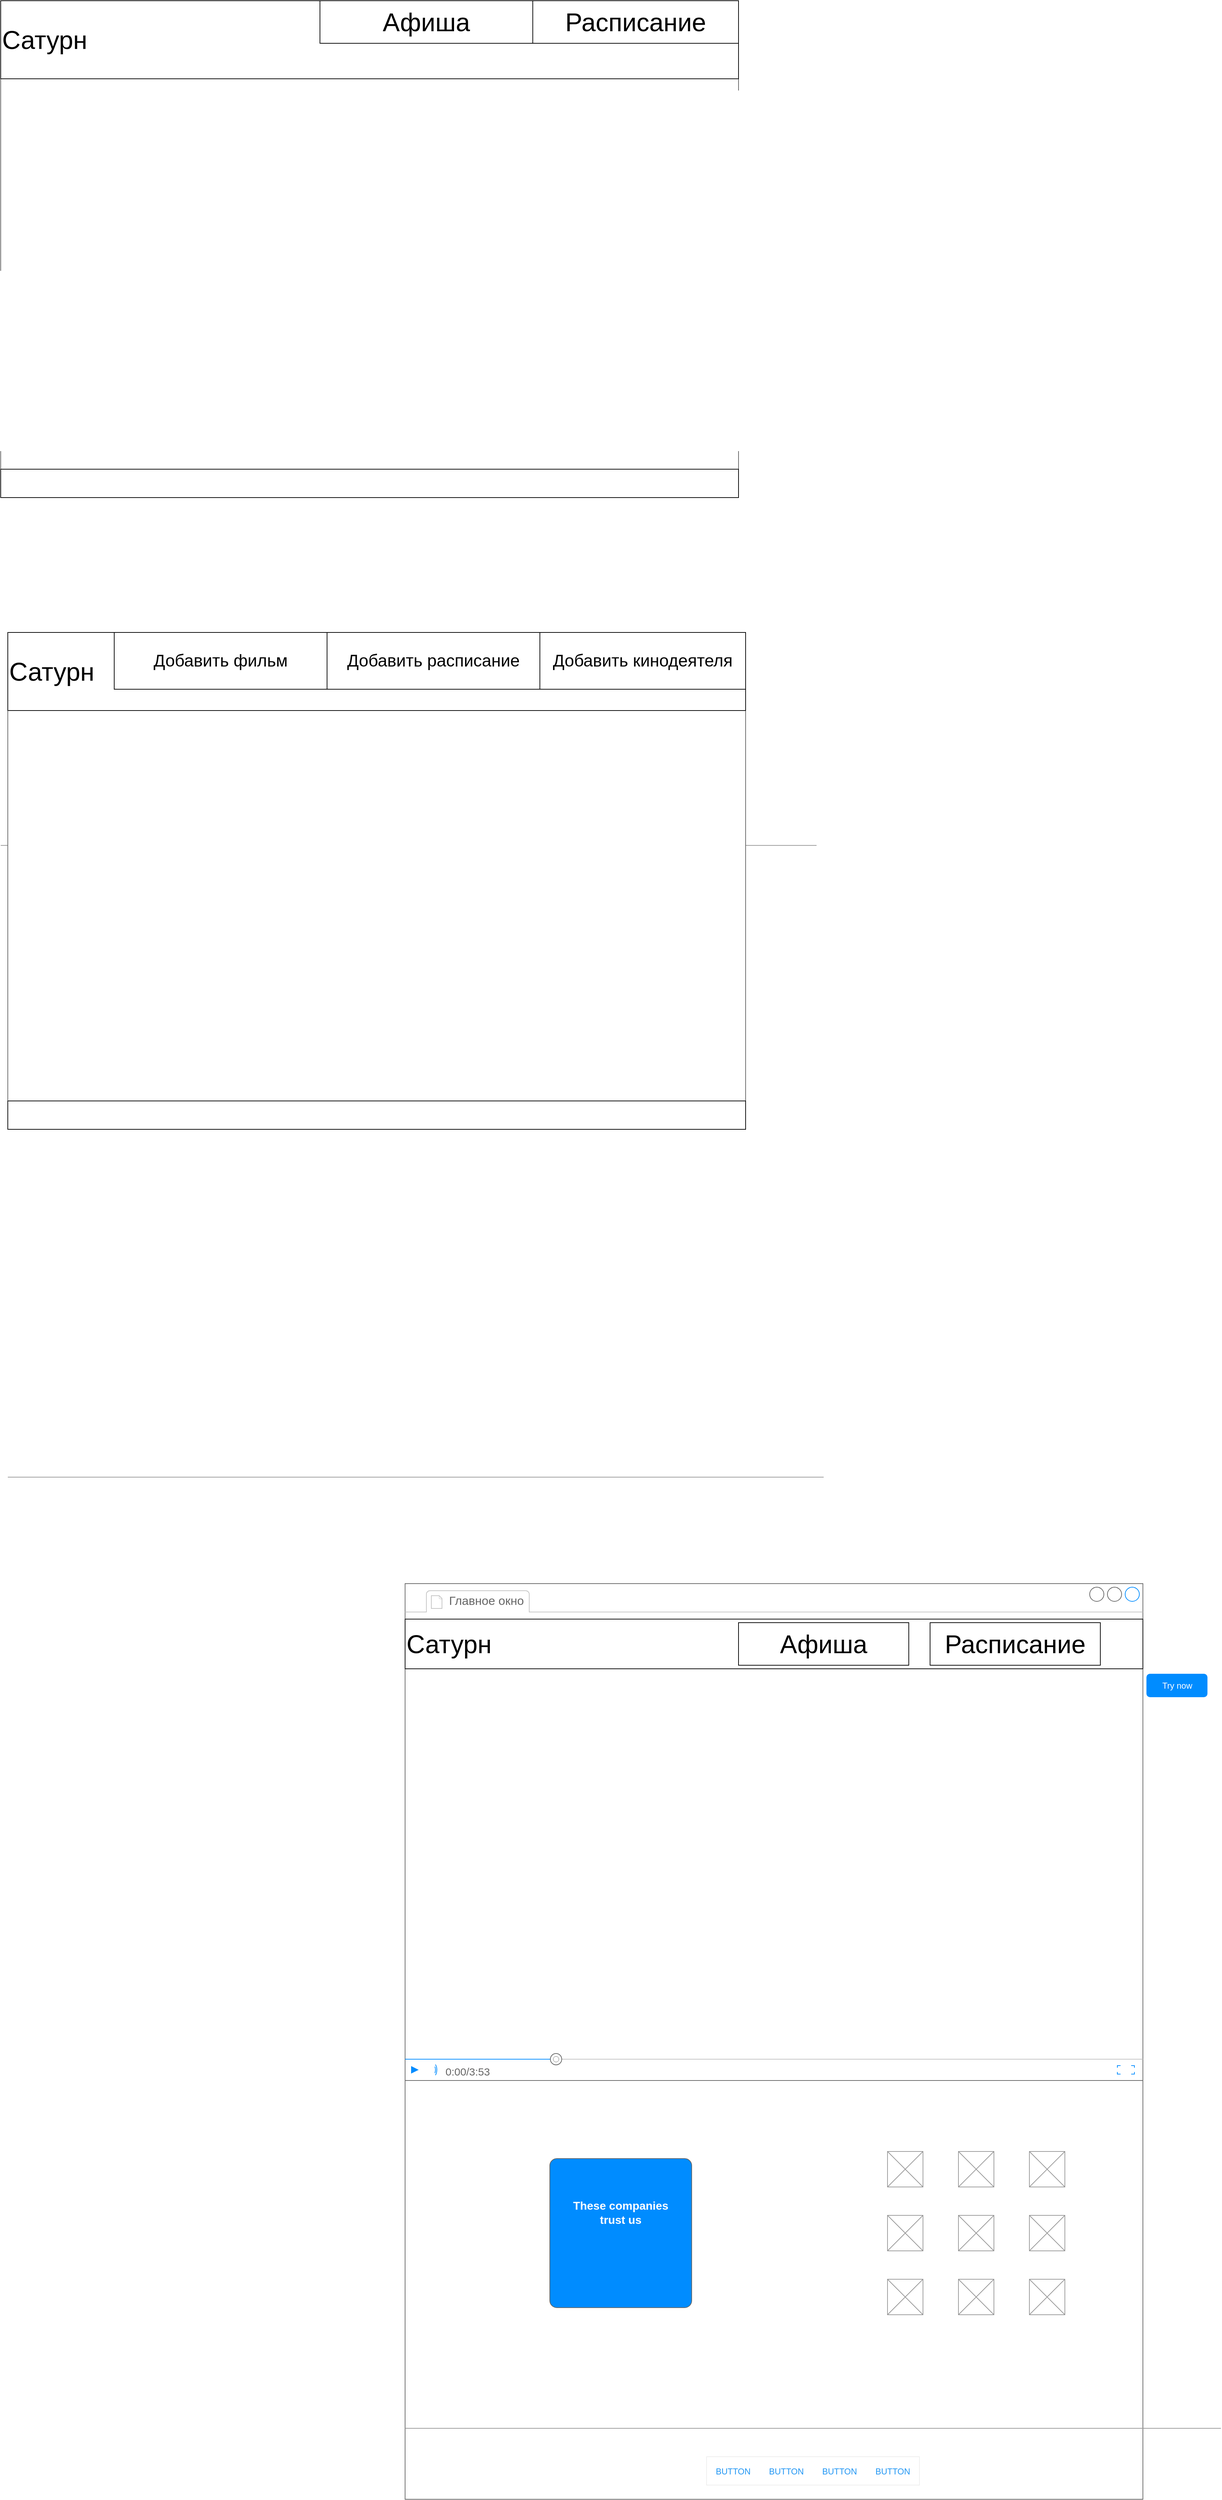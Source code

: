 <mxfile version="27.0.4">
  <diagram id="piDafpqhtRUU5qUU-vj8" name="Page-1">
    <mxGraphModel dx="1498" dy="955" grid="1" gridSize="10" guides="1" tooltips="1" connect="1" arrows="1" fold="1" page="1" pageScale="1" pageWidth="827" pageHeight="1169" math="0" shadow="0">
      <root>
        <mxCell id="0" />
        <mxCell id="1" parent="0" />
        <mxCell id="8962rQQDY3VNNf6We3Pp-1" value="" style="strokeWidth=1;shadow=0;dashed=0;align=center;html=1;shape=mxgraph.mockup.containers.browserWindow;rSize=0;strokeColor2=#008cff;strokeColor3=#c4c4c4;mainText=,;recursiveResize=0;strokeColor=none;fontColor=#FFFFFF;gradientColor=none;fillColor=light-dark(#FFFFFF,#FFFFFF);" parent="1" vertex="1">
          <mxGeometry x="150" y="240" width="1040" height="660" as="geometry" />
        </mxCell>
        <mxCell id="8962rQQDY3VNNf6We3Pp-2" value="Главное окно" style="strokeWidth=1;shadow=0;dashed=0;align=center;html=1;shape=mxgraph.mockup.containers.anchor;fontSize=17;fontColor=#666666;align=left;" parent="8962rQQDY3VNNf6We3Pp-1" vertex="1">
          <mxGeometry x="60" y="12" width="110" height="26" as="geometry" />
        </mxCell>
        <mxCell id="8962rQQDY3VNNf6We3Pp-4" value="" style="verticalLabelPosition=bottom;shadow=0;dashed=0;align=center;html=1;verticalAlign=top;strokeWidth=1;shape=mxgraph.mockup.containers.videoPlayer;strokeColor=#666666;strokeColor2=#008cff;strokeColor3=#c4c4c4;textColor=#666666;fillColor2=#008cff;barHeight=30;barPos=20;gradientColor=none;fillColor=light-dark(#FFFFFF,#FFFFFF);" parent="8962rQQDY3VNNf6We3Pp-1" vertex="1">
          <mxGeometry y="110" width="1040" height="590" as="geometry" />
        </mxCell>
        <mxCell id="8962rQQDY3VNNf6We3Pp-35" value="" style="verticalLabelPosition=bottom;shadow=0;dashed=0;align=center;html=1;verticalAlign=top;strokeWidth=1;shape=mxgraph.mockup.markup.line;strokeColor=#999999;fillColor=#008CFF;fontSize=13;fontColor=#0066CC;" parent="8962rQQDY3VNNf6We3Pp-1" vertex="1">
          <mxGeometry y="1180" width="1150" height="20" as="geometry" />
        </mxCell>
        <mxCell id="_jG7jabcSw_Z0dBJuUUV-1" value="&lt;font style=&quot;font-size: 36px; color: light-dark(rgb(0, 0, 0), rgb(0, 0, 0));&quot;&gt;Сатурн&lt;/font&gt;" style="rounded=0;whiteSpace=wrap;html=1;align=left;fillColor=light-dark(#FFFFFF,#FFFFFF);" vertex="1" parent="8962rQQDY3VNNf6We3Pp-1">
          <mxGeometry width="1040" height="110" as="geometry" />
        </mxCell>
        <mxCell id="_jG7jabcSw_Z0dBJuUUV-3" value="&lt;font style=&quot;font-size: 36px;&quot;&gt;Афиша&lt;/font&gt;" style="rounded=0;whiteSpace=wrap;html=1;fillColor=light-dark(#FFFFFF,#4D4D4D);fillStyle=auto;" vertex="1" parent="8962rQQDY3VNNf6We3Pp-1">
          <mxGeometry x="450" width="300" height="60" as="geometry" />
        </mxCell>
        <mxCell id="_jG7jabcSw_Z0dBJuUUV-41" value="&lt;span style=&quot;font-size: 36px;&quot;&gt;Расписание&lt;/span&gt;" style="rounded=0;whiteSpace=wrap;html=1;fillColor=light-dark(#FFFFFF,#4D4D4D);fillStyle=auto;" vertex="1" parent="8962rQQDY3VNNf6We3Pp-1">
          <mxGeometry x="750" width="290" height="60" as="geometry" />
        </mxCell>
        <mxCell id="_jG7jabcSw_Z0dBJuUUV-71" value="" style="rounded=0;whiteSpace=wrap;html=1;strokeColor=light-dark(#000000,#FFFFFF);fillColor=light-dark(#FFFFFF,#FFFFFF);" vertex="1" parent="8962rQQDY3VNNf6We3Pp-1">
          <mxGeometry y="660" width="1040" height="40" as="geometry" />
        </mxCell>
        <mxCell id="_jG7jabcSw_Z0dBJuUUV-43" value="" style="strokeWidth=1;shadow=0;dashed=0;align=center;html=1;shape=mxgraph.mockup.containers.browserWindow;rSize=0;strokeColor2=#008cff;strokeColor3=#c4c4c4;mainText=,;recursiveResize=0;strokeColor=none;fontColor=#FFFFFF;gradientColor=none;fillColor=default;" vertex="1" parent="1">
          <mxGeometry x="720" y="2470" width="1040" height="1290" as="geometry" />
        </mxCell>
        <mxCell id="_jG7jabcSw_Z0dBJuUUV-44" value="Главное окно" style="strokeWidth=1;shadow=0;dashed=0;align=center;html=1;shape=mxgraph.mockup.containers.anchor;fontSize=17;fontColor=#666666;align=left;" vertex="1" parent="_jG7jabcSw_Z0dBJuUUV-43">
          <mxGeometry x="60" y="12" width="110" height="26" as="geometry" />
        </mxCell>
        <mxCell id="_jG7jabcSw_Z0dBJuUUV-45" value="" style="verticalLabelPosition=bottom;shadow=0;dashed=0;align=center;html=1;verticalAlign=top;strokeWidth=1;shape=mxgraph.mockup.containers.videoPlayer;strokeColor=#666666;strokeColor2=#008cff;strokeColor3=#c4c4c4;textColor=#666666;fillColor2=#008cff;barHeight=30;barPos=20;gradientColor=none;fillColor=light-dark(#FFFFFF,#FFFFFF);" vertex="1" parent="_jG7jabcSw_Z0dBJuUUV-43">
          <mxGeometry y="110" width="1040" height="590" as="geometry" />
        </mxCell>
        <mxCell id="_jG7jabcSw_Z0dBJuUUV-46" value="Try now" style="rounded=1;align=center;strokeColor=none;html=1;fontColor=#ffffff;fontSize=12;fillColor=#008CFF;" vertex="1" parent="_jG7jabcSw_Z0dBJuUUV-43">
          <mxGeometry x="1045" y="127" width="86" height="33" as="geometry" />
        </mxCell>
        <mxCell id="_jG7jabcSw_Z0dBJuUUV-47" value="" style="verticalLabelPosition=bottom;shadow=0;dashed=0;align=center;html=1;verticalAlign=top;strokeWidth=1;shape=mxgraph.mockup.graphics.simpleIcon;strokeColor=#999999;fontSize=13;fontColor=#0066CC;" vertex="1" parent="_jG7jabcSw_Z0dBJuUUV-43">
          <mxGeometry x="680" y="800" width="50" height="50" as="geometry" />
        </mxCell>
        <mxCell id="_jG7jabcSw_Z0dBJuUUV-48" value="" style="verticalLabelPosition=bottom;shadow=0;dashed=0;align=center;html=1;verticalAlign=top;strokeWidth=1;shape=mxgraph.mockup.graphics.simpleIcon;strokeColor=#999999;fontSize=13;fontColor=#0066CC;" vertex="1" parent="_jG7jabcSw_Z0dBJuUUV-43">
          <mxGeometry x="780" y="800" width="50" height="50" as="geometry" />
        </mxCell>
        <mxCell id="_jG7jabcSw_Z0dBJuUUV-49" value="" style="verticalLabelPosition=bottom;shadow=0;dashed=0;align=center;html=1;verticalAlign=top;strokeWidth=1;shape=mxgraph.mockup.graphics.simpleIcon;strokeColor=#999999;fontSize=13;fontColor=#0066CC;" vertex="1" parent="_jG7jabcSw_Z0dBJuUUV-43">
          <mxGeometry x="880" y="800" width="50" height="50" as="geometry" />
        </mxCell>
        <mxCell id="_jG7jabcSw_Z0dBJuUUV-50" value="" style="verticalLabelPosition=bottom;shadow=0;dashed=0;align=center;html=1;verticalAlign=top;strokeWidth=1;shape=mxgraph.mockup.graphics.simpleIcon;strokeColor=#999999;fontSize=13;fontColor=#0066CC;" vertex="1" parent="_jG7jabcSw_Z0dBJuUUV-43">
          <mxGeometry x="680" y="890" width="50" height="50" as="geometry" />
        </mxCell>
        <mxCell id="_jG7jabcSw_Z0dBJuUUV-51" value="" style="verticalLabelPosition=bottom;shadow=0;dashed=0;align=center;html=1;verticalAlign=top;strokeWidth=1;shape=mxgraph.mockup.graphics.simpleIcon;strokeColor=#999999;fontSize=13;fontColor=#0066CC;" vertex="1" parent="_jG7jabcSw_Z0dBJuUUV-43">
          <mxGeometry x="780" y="890" width="50" height="50" as="geometry" />
        </mxCell>
        <mxCell id="_jG7jabcSw_Z0dBJuUUV-52" value="" style="verticalLabelPosition=bottom;shadow=0;dashed=0;align=center;html=1;verticalAlign=top;strokeWidth=1;shape=mxgraph.mockup.graphics.simpleIcon;strokeColor=#999999;fontSize=13;fontColor=#0066CC;" vertex="1" parent="_jG7jabcSw_Z0dBJuUUV-43">
          <mxGeometry x="880" y="890" width="50" height="50" as="geometry" />
        </mxCell>
        <mxCell id="_jG7jabcSw_Z0dBJuUUV-53" value="" style="verticalLabelPosition=bottom;shadow=0;dashed=0;align=center;html=1;verticalAlign=top;strokeWidth=1;shape=mxgraph.mockup.graphics.simpleIcon;strokeColor=#999999;fontSize=13;fontColor=#0066CC;" vertex="1" parent="_jG7jabcSw_Z0dBJuUUV-43">
          <mxGeometry x="680" y="980" width="50" height="50" as="geometry" />
        </mxCell>
        <mxCell id="_jG7jabcSw_Z0dBJuUUV-54" value="" style="verticalLabelPosition=bottom;shadow=0;dashed=0;align=center;html=1;verticalAlign=top;strokeWidth=1;shape=mxgraph.mockup.graphics.simpleIcon;strokeColor=#999999;fontSize=13;fontColor=#0066CC;" vertex="1" parent="_jG7jabcSw_Z0dBJuUUV-43">
          <mxGeometry x="780" y="980" width="50" height="50" as="geometry" />
        </mxCell>
        <mxCell id="_jG7jabcSw_Z0dBJuUUV-55" value="" style="verticalLabelPosition=bottom;shadow=0;dashed=0;align=center;html=1;verticalAlign=top;strokeWidth=1;shape=mxgraph.mockup.graphics.simpleIcon;strokeColor=#999999;fontSize=13;fontColor=#0066CC;" vertex="1" parent="_jG7jabcSw_Z0dBJuUUV-43">
          <mxGeometry x="880" y="980" width="50" height="50" as="geometry" />
        </mxCell>
        <mxCell id="_jG7jabcSw_Z0dBJuUUV-56" value="" style="strokeWidth=1;shadow=0;dashed=0;align=center;html=1;shape=mxgraph.mockup.buttons.multiButton;fillColor=#008cff;strokeColor=#666666;mainText=;subText=;fontSize=13;fontColor=#0066CC;" vertex="1" parent="_jG7jabcSw_Z0dBJuUUV-43">
          <mxGeometry x="204" y="810" width="200" height="210" as="geometry" />
        </mxCell>
        <mxCell id="_jG7jabcSw_Z0dBJuUUV-57" value="These companies&lt;br&gt;trust us" style="strokeWidth=1;shadow=0;dashed=0;align=center;html=1;shape=mxgraph.mockup.anchor;fontSize=16;fontColor=#ffffff;fontStyle=1;whiteSpace=wrap;" vertex="1" parent="_jG7jabcSw_Z0dBJuUUV-56">
          <mxGeometry y="33.6" width="200" height="84" as="geometry" />
        </mxCell>
        <mxCell id="_jG7jabcSw_Z0dBJuUUV-58" value="" style="strokeWidth=1;shadow=0;dashed=0;align=center;html=1;shape=mxgraph.mockup.anchor;fontSize=12;fontColor=#ffffff;fontStyle=1;whiteSpace=wrap;" vertex="1" parent="_jG7jabcSw_Z0dBJuUUV-56">
          <mxGeometry y="126" width="200" height="42" as="geometry" />
        </mxCell>
        <mxCell id="_jG7jabcSw_Z0dBJuUUV-59" value="" style="verticalLabelPosition=bottom;shadow=0;dashed=0;align=center;html=1;verticalAlign=top;strokeWidth=1;shape=mxgraph.mockup.markup.line;strokeColor=#999999;fillColor=#008CFF;fontSize=13;fontColor=#0066CC;" vertex="1" parent="_jG7jabcSw_Z0dBJuUUV-43">
          <mxGeometry y="1180" width="1150" height="20" as="geometry" />
        </mxCell>
        <mxCell id="_jG7jabcSw_Z0dBJuUUV-60" value="" style="shape=rect;fillColor=#ffffff;strokeColor=#eeeeee;shadow=0;fontSize=13;fontColor=#0066CC;" vertex="1" parent="_jG7jabcSw_Z0dBJuUUV-43">
          <mxGeometry x="425" y="1230" width="300" height="40" as="geometry" />
        </mxCell>
        <mxCell id="_jG7jabcSw_Z0dBJuUUV-61" value="BUTTON" style="shape=rect;strokeColor=none;fillColor=none;fontSize=12;fontColor=#2196F3;dashed=0;" vertex="1" parent="_jG7jabcSw_Z0dBJuUUV-60">
          <mxGeometry width="75" height="40" as="geometry" />
        </mxCell>
        <mxCell id="_jG7jabcSw_Z0dBJuUUV-62" value="BUTTON" style="shape=rect;strokeColor=none;fillColor=none;fontSize=12;fontColor=#2196F3;dashed=0;" vertex="1" parent="_jG7jabcSw_Z0dBJuUUV-60">
          <mxGeometry x="75" width="75" height="40" as="geometry" />
        </mxCell>
        <mxCell id="_jG7jabcSw_Z0dBJuUUV-63" value="BUTTON" style="shape=rect;strokeColor=none;fillColor=none;fontSize=12;fontColor=#2196F3;dashed=0;" vertex="1" parent="_jG7jabcSw_Z0dBJuUUV-60">
          <mxGeometry x="150" width="75" height="40" as="geometry" />
        </mxCell>
        <mxCell id="_jG7jabcSw_Z0dBJuUUV-64" value="BUTTON" style="shape=rect;strokeColor=none;fillColor=none;fontSize=12;fontColor=#2196F3;dashed=0;" vertex="1" parent="_jG7jabcSw_Z0dBJuUUV-60">
          <mxGeometry x="225" width="75" height="40" as="geometry" />
        </mxCell>
        <mxCell id="_jG7jabcSw_Z0dBJuUUV-65" value="" style="shape=image;html=1;verticalAlign=top;verticalLabelPosition=bottom;labelBackgroundColor=#ffffff;imageAspect=0;aspect=fixed;image=https://cdn3.iconfinder.com/data/icons/peelicons-vol-1/50/LinkedIn-128.png;fillColor=#008CFF;fontSize=13;fontColor=#0066CC;" vertex="1" parent="_jG7jabcSw_Z0dBJuUUV-43">
          <mxGeometry x="870" y="1235" width="30" height="30" as="geometry" />
        </mxCell>
        <mxCell id="_jG7jabcSw_Z0dBJuUUV-66" value="" style="shape=image;html=1;verticalAlign=top;verticalLabelPosition=bottom;labelBackgroundColor=#ffffff;imageAspect=0;aspect=fixed;image=https://cdn3.iconfinder.com/data/icons/peelicons-vol-1/50/Facebook-128.png;fillColor=#008CFF;fontSize=13;fontColor=#0066CC;" vertex="1" parent="_jG7jabcSw_Z0dBJuUUV-43">
          <mxGeometry x="920" y="1235" width="30" height="30" as="geometry" />
        </mxCell>
        <mxCell id="_jG7jabcSw_Z0dBJuUUV-67" value="" style="shape=image;html=1;verticalAlign=top;verticalLabelPosition=bottom;labelBackgroundColor=#ffffff;imageAspect=0;aspect=fixed;image=https://cdn3.iconfinder.com/data/icons/peelicons-vol-1/50/Twitter-128.png;fillColor=#008CFF;fontSize=13;fontColor=#0066CC;" vertex="1" parent="_jG7jabcSw_Z0dBJuUUV-43">
          <mxGeometry x="970" y="1235" width="30" height="30" as="geometry" />
        </mxCell>
        <mxCell id="_jG7jabcSw_Z0dBJuUUV-68" value="&lt;font style=&quot;font-size: 36px;&quot;&gt;Сатурн&lt;/font&gt;" style="rounded=0;whiteSpace=wrap;html=1;align=left;" vertex="1" parent="_jG7jabcSw_Z0dBJuUUV-43">
          <mxGeometry y="50" width="1040" height="70" as="geometry" />
        </mxCell>
        <mxCell id="_jG7jabcSw_Z0dBJuUUV-69" value="&lt;font style=&quot;font-size: 36px;&quot;&gt;Афиша&lt;/font&gt;" style="rounded=0;whiteSpace=wrap;html=1;fillColor=light-dark(#FFFFFF,#4D4D4D);fillStyle=auto;" vertex="1" parent="_jG7jabcSw_Z0dBJuUUV-43">
          <mxGeometry x="470" y="55" width="240" height="60" as="geometry" />
        </mxCell>
        <mxCell id="_jG7jabcSw_Z0dBJuUUV-70" value="&lt;span style=&quot;font-size: 36px;&quot;&gt;Расписание&lt;/span&gt;" style="rounded=0;whiteSpace=wrap;html=1;fillColor=light-dark(#FFFFFF,#4D4D4D);fillStyle=auto;" vertex="1" parent="_jG7jabcSw_Z0dBJuUUV-43">
          <mxGeometry x="740" y="55" width="240" height="60" as="geometry" />
        </mxCell>
        <mxCell id="_jG7jabcSw_Z0dBJuUUV-72" value="" style="strokeWidth=1;shadow=0;dashed=0;align=center;html=1;shape=mxgraph.mockup.containers.browserWindow;rSize=0;strokeColor2=#008cff;strokeColor3=#c4c4c4;mainText=,;recursiveResize=0;strokeColor=none;fontColor=#FFFFFF;gradientColor=none;fillColor=light-dark(#FFFFFF,#FFFFFF);" vertex="1" parent="1">
          <mxGeometry x="160" y="1130" width="1040" height="660" as="geometry" />
        </mxCell>
        <mxCell id="_jG7jabcSw_Z0dBJuUUV-73" value="Главное окно" style="strokeWidth=1;shadow=0;dashed=0;align=center;html=1;shape=mxgraph.mockup.containers.anchor;fontSize=17;fontColor=#666666;align=left;" vertex="1" parent="_jG7jabcSw_Z0dBJuUUV-72">
          <mxGeometry x="60" y="12" width="110" height="26" as="geometry" />
        </mxCell>
        <mxCell id="_jG7jabcSw_Z0dBJuUUV-74" value="" style="verticalLabelPosition=bottom;shadow=0;dashed=0;align=center;html=1;verticalAlign=top;strokeWidth=1;shape=mxgraph.mockup.containers.videoPlayer;strokeColor=#666666;strokeColor2=#008cff;strokeColor3=#c4c4c4;textColor=#666666;fillColor2=#008cff;barHeight=30;barPos=20;gradientColor=none;fillColor=light-dark(#FFFFFF,#FFFFFF);" vertex="1" parent="_jG7jabcSw_Z0dBJuUUV-72">
          <mxGeometry y="110" width="1040" height="590" as="geometry" />
        </mxCell>
        <mxCell id="_jG7jabcSw_Z0dBJuUUV-75" value="" style="verticalLabelPosition=bottom;shadow=0;dashed=0;align=center;html=1;verticalAlign=top;strokeWidth=1;shape=mxgraph.mockup.markup.line;strokeColor=#999999;fillColor=#008CFF;fontSize=13;fontColor=#0066CC;" vertex="1" parent="_jG7jabcSw_Z0dBJuUUV-72">
          <mxGeometry y="1180" width="1150" height="20" as="geometry" />
        </mxCell>
        <mxCell id="_jG7jabcSw_Z0dBJuUUV-76" value="&lt;font style=&quot;font-size: 36px; color: light-dark(rgb(0, 0, 0), rgb(0, 0, 0));&quot;&gt;Сатурн&lt;/font&gt;" style="rounded=0;whiteSpace=wrap;html=1;align=left;fillColor=light-dark(#FFFFFF,#FFFFFF);" vertex="1" parent="_jG7jabcSw_Z0dBJuUUV-72">
          <mxGeometry width="1040" height="110" as="geometry" />
        </mxCell>
        <mxCell id="_jG7jabcSw_Z0dBJuUUV-78" value="&lt;font style=&quot;font-size: 24px;&quot;&gt;Добавить кинодеятеля&lt;/font&gt;" style="rounded=0;whiteSpace=wrap;html=1;fillColor=light-dark(#FFFFFF,#4D4D4D);fillStyle=auto;" vertex="1" parent="_jG7jabcSw_Z0dBJuUUV-72">
          <mxGeometry x="750" width="290" height="80" as="geometry" />
        </mxCell>
        <mxCell id="_jG7jabcSw_Z0dBJuUUV-79" value="" style="rounded=0;whiteSpace=wrap;html=1;strokeColor=light-dark(#000000,#FFFFFF);fillColor=light-dark(#FFFFFF,#FFFFFF);" vertex="1" parent="_jG7jabcSw_Z0dBJuUUV-72">
          <mxGeometry y="660" width="1040" height="40" as="geometry" />
        </mxCell>
        <mxCell id="_jG7jabcSw_Z0dBJuUUV-82" value="&lt;font style=&quot;font-size: 24px;&quot;&gt;Добавить фильм&lt;/font&gt;" style="rounded=0;whiteSpace=wrap;html=1;fillColor=light-dark(#FFFFFF,#4D4D4D);fillStyle=auto;" vertex="1" parent="_jG7jabcSw_Z0dBJuUUV-72">
          <mxGeometry x="150" width="300" height="80" as="geometry" />
        </mxCell>
        <mxCell id="_jG7jabcSw_Z0dBJuUUV-77" value="&lt;font style=&quot;font-size: 24px;&quot;&gt;Добавить расписание&lt;/font&gt;" style="rounded=0;whiteSpace=wrap;html=1;fillColor=light-dark(#FFFFFF,#4D4D4D);fillStyle=auto;" vertex="1" parent="_jG7jabcSw_Z0dBJuUUV-72">
          <mxGeometry x="450" width="300" height="80" as="geometry" />
        </mxCell>
      </root>
    </mxGraphModel>
  </diagram>
</mxfile>

